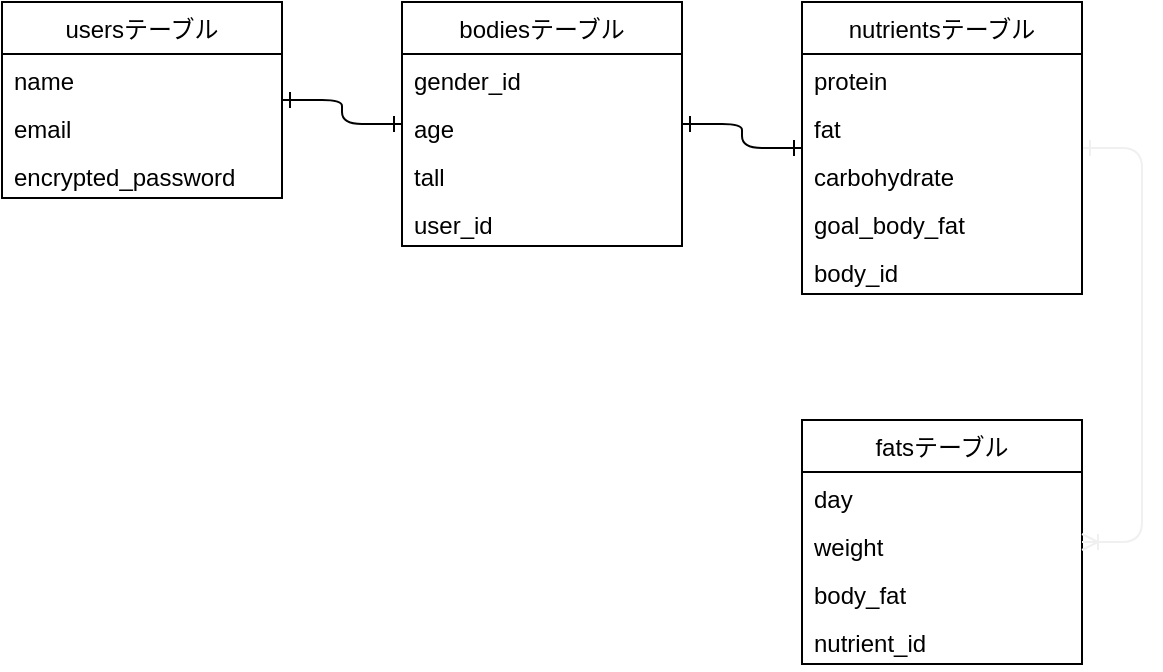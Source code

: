 <mxfile>
    <diagram id="4OkHVRhDQfJwuXleJpZx" name="ページ1">
        <mxGraphModel dx="728" dy="562" grid="1" gridSize="10" guides="1" tooltips="1" connect="1" arrows="1" fold="1" page="1" pageScale="1" pageWidth="827" pageHeight="1169" math="0" shadow="0">
            <root>
                <mxCell id="0"/>
                <mxCell id="1" parent="0"/>
                <mxCell id="2" value="usersテーブル" style="swimlane;fontStyle=0;childLayout=stackLayout;horizontal=1;startSize=26;horizontalStack=0;resizeParent=1;resizeParentMax=0;resizeLast=0;collapsible=1;marginBottom=0;" parent="1" vertex="1">
                    <mxGeometry x="110" y="81" width="140" height="98" as="geometry">
                        <mxRectangle x="330" y="240" width="50" height="26" as="alternateBounds"/>
                    </mxGeometry>
                </mxCell>
                <mxCell id="8" value="name&#10;" style="text;strokeColor=none;fillColor=none;align=left;verticalAlign=top;spacingLeft=4;spacingRight=4;overflow=hidden;rotatable=0;points=[[0,0.5],[1,0.5]];portConstraint=eastwest;" parent="2" vertex="1">
                    <mxGeometry y="26" width="140" height="24" as="geometry"/>
                </mxCell>
                <mxCell id="x5rLlfylDwacytNRwMsk-9" value="email" style="text;strokeColor=none;fillColor=none;align=left;verticalAlign=top;spacingLeft=4;spacingRight=4;overflow=hidden;rotatable=0;points=[[0,0.5],[1,0.5]];portConstraint=eastwest;" parent="2" vertex="1">
                    <mxGeometry y="50" width="140" height="24" as="geometry"/>
                </mxCell>
                <mxCell id="x5rLlfylDwacytNRwMsk-10" value="encrypted_password" style="text;strokeColor=none;fillColor=none;align=left;verticalAlign=top;spacingLeft=4;spacingRight=4;overflow=hidden;rotatable=0;points=[[0,0.5],[1,0.5]];portConstraint=eastwest;" parent="2" vertex="1">
                    <mxGeometry y="74" width="140" height="24" as="geometry"/>
                </mxCell>
                <mxCell id="3" value="fatsテーブル" style="swimlane;fontStyle=0;childLayout=stackLayout;horizontal=1;startSize=26;horizontalStack=0;resizeParent=1;resizeParentMax=0;resizeLast=0;collapsible=1;marginBottom=0;" parent="1" vertex="1">
                    <mxGeometry x="510" y="290" width="140" height="122" as="geometry"/>
                </mxCell>
                <mxCell id="18" value="day" style="text;strokeColor=none;fillColor=none;align=left;verticalAlign=top;spacingLeft=4;spacingRight=4;overflow=hidden;rotatable=0;points=[[0,0.5],[1,0.5]];portConstraint=eastwest;" parent="3" vertex="1">
                    <mxGeometry y="26" width="140" height="24" as="geometry"/>
                </mxCell>
                <mxCell id="4" value="weight" style="text;strokeColor=none;fillColor=none;align=left;verticalAlign=top;spacingLeft=4;spacingRight=4;overflow=hidden;rotatable=0;points=[[0,0.5],[1,0.5]];portConstraint=eastwest;" parent="3" vertex="1">
                    <mxGeometry y="50" width="140" height="24" as="geometry"/>
                </mxCell>
                <mxCell id="11" value="body_fat" style="text;strokeColor=none;fillColor=none;align=left;verticalAlign=top;spacingLeft=4;spacingRight=4;overflow=hidden;rotatable=0;points=[[0,0.5],[1,0.5]];portConstraint=eastwest;" parent="3" vertex="1">
                    <mxGeometry y="74" width="140" height="24" as="geometry"/>
                </mxCell>
                <mxCell id="30" value="nutrient_id" style="text;strokeColor=none;fillColor=none;align=left;verticalAlign=top;spacingLeft=4;spacingRight=4;overflow=hidden;rotatable=0;points=[[0,0.5],[1,0.5]];portConstraint=eastwest;" parent="3" vertex="1">
                    <mxGeometry y="98" width="140" height="24" as="geometry"/>
                </mxCell>
                <mxCell id="5" value="bodiesテーブル" style="swimlane;fontStyle=0;childLayout=stackLayout;horizontal=1;startSize=26;horizontalStack=0;resizeParent=1;resizeParentMax=0;resizeLast=0;collapsible=1;marginBottom=0;" parent="1" vertex="1">
                    <mxGeometry x="310" y="81" width="140" height="122" as="geometry"/>
                </mxCell>
                <mxCell id="6" value="gender_id" style="text;strokeColor=none;fillColor=none;align=left;verticalAlign=top;spacingLeft=4;spacingRight=4;overflow=hidden;rotatable=0;points=[[0,0.5],[1,0.5]];portConstraint=eastwest;" parent="5" vertex="1">
                    <mxGeometry y="26" width="140" height="24" as="geometry"/>
                </mxCell>
                <mxCell id="x5rLlfylDwacytNRwMsk-14" value="age" style="text;strokeColor=none;fillColor=none;align=left;verticalAlign=top;spacingLeft=4;spacingRight=4;overflow=hidden;rotatable=0;points=[[0,0.5],[1,0.5]];portConstraint=eastwest;" parent="5" vertex="1">
                    <mxGeometry y="50" width="140" height="24" as="geometry"/>
                </mxCell>
                <mxCell id="x5rLlfylDwacytNRwMsk-15" value="tall" style="text;strokeColor=none;fillColor=none;align=left;verticalAlign=top;spacingLeft=4;spacingRight=4;overflow=hidden;rotatable=0;points=[[0,0.5],[1,0.5]];portConstraint=eastwest;" parent="5" vertex="1">
                    <mxGeometry y="74" width="140" height="24" as="geometry"/>
                </mxCell>
                <mxCell id="10" value="user_id" style="text;strokeColor=none;fillColor=none;align=left;verticalAlign=top;spacingLeft=4;spacingRight=4;overflow=hidden;rotatable=0;points=[[0,0.5],[1,0.5]];portConstraint=eastwest;" parent="5" vertex="1">
                    <mxGeometry y="98" width="140" height="24" as="geometry"/>
                </mxCell>
                <mxCell id="7" value="" style="edgeStyle=entityRelationEdgeStyle;fontSize=12;html=1;endArrow=ERone;endFill=0;targetPerimeterSpacing=0;sourcePerimeterSpacing=0;startArrow=ERone;startFill=0;" parent="1" source="5" target="2" edge="1">
                    <mxGeometry width="100" height="100" relative="1" as="geometry">
                        <mxPoint x="250" y="142" as="sourcePoint"/>
                        <mxPoint x="399" y="147.5" as="targetPoint"/>
                    </mxGeometry>
                </mxCell>
                <mxCell id="9" value="" style="edgeStyle=entityRelationEdgeStyle;fontSize=12;html=1;endArrow=ERoneToMany;sourcePerimeterSpacing=0;targetPerimeterSpacing=0;strokeColor=#f0f0f0;startArrow=ERone;startFill=0;endFill=0;" parent="1" source="19" target="3" edge="1">
                    <mxGeometry width="100" height="100" relative="1" as="geometry">
                        <mxPoint x="490" y="160" as="sourcePoint"/>
                        <mxPoint x="530" y="143" as="targetPoint"/>
                    </mxGeometry>
                </mxCell>
                <mxCell id="19" value="nutrientsテーブル" style="swimlane;fontStyle=0;childLayout=stackLayout;horizontal=1;startSize=26;horizontalStack=0;resizeParent=1;resizeParentMax=0;resizeLast=0;collapsible=1;marginBottom=0;" parent="1" vertex="1">
                    <mxGeometry x="510" y="81" width="140" height="146" as="geometry"/>
                </mxCell>
                <mxCell id="25" value="protein" style="text;strokeColor=none;fillColor=none;align=left;verticalAlign=top;spacingLeft=4;spacingRight=4;overflow=hidden;rotatable=0;points=[[0,0.5],[1,0.5]];portConstraint=eastwest;" parent="19" vertex="1">
                    <mxGeometry y="26" width="140" height="24" as="geometry"/>
                </mxCell>
                <mxCell id="27" value="fat" style="text;strokeColor=none;fillColor=none;align=left;verticalAlign=top;spacingLeft=4;spacingRight=4;overflow=hidden;rotatable=0;points=[[0,0.5],[1,0.5]];portConstraint=eastwest;" parent="19" vertex="1">
                    <mxGeometry y="50" width="140" height="24" as="geometry"/>
                </mxCell>
                <mxCell id="28" value="carbohydrate" style="text;strokeColor=none;fillColor=none;align=left;verticalAlign=top;spacingLeft=4;spacingRight=4;overflow=hidden;rotatable=0;points=[[0,0.5],[1,0.5]];portConstraint=eastwest;" parent="19" vertex="1">
                    <mxGeometry y="74" width="140" height="24" as="geometry"/>
                </mxCell>
                <mxCell id="16" value="goal_body_fat" style="text;strokeColor=none;fillColor=none;align=left;verticalAlign=top;spacingLeft=4;spacingRight=4;overflow=hidden;rotatable=0;points=[[0,0.5],[1,0.5]];portConstraint=eastwest;" parent="19" vertex="1">
                    <mxGeometry y="98" width="140" height="24" as="geometry"/>
                </mxCell>
                <mxCell id="31" value="body_id" style="text;strokeColor=none;fillColor=none;align=left;verticalAlign=top;spacingLeft=4;spacingRight=4;overflow=hidden;rotatable=0;points=[[0,0.5],[1,0.5]];portConstraint=eastwest;" parent="19" vertex="1">
                    <mxGeometry y="122" width="140" height="24" as="geometry"/>
                </mxCell>
                <mxCell id="29" value="" style="edgeStyle=entityRelationEdgeStyle;fontSize=12;html=1;endArrow=ERone;endFill=0;targetPerimeterSpacing=0;sourcePerimeterSpacing=0;startArrow=ERone;startFill=0;" parent="1" source="19" target="5" edge="1">
                    <mxGeometry width="100" height="100" relative="1" as="geometry">
                        <mxPoint x="330" y="152" as="sourcePoint"/>
                        <mxPoint x="239" y="140" as="targetPoint"/>
                    </mxGeometry>
                </mxCell>
            </root>
        </mxGraphModel>
    </diagram>
</mxfile>